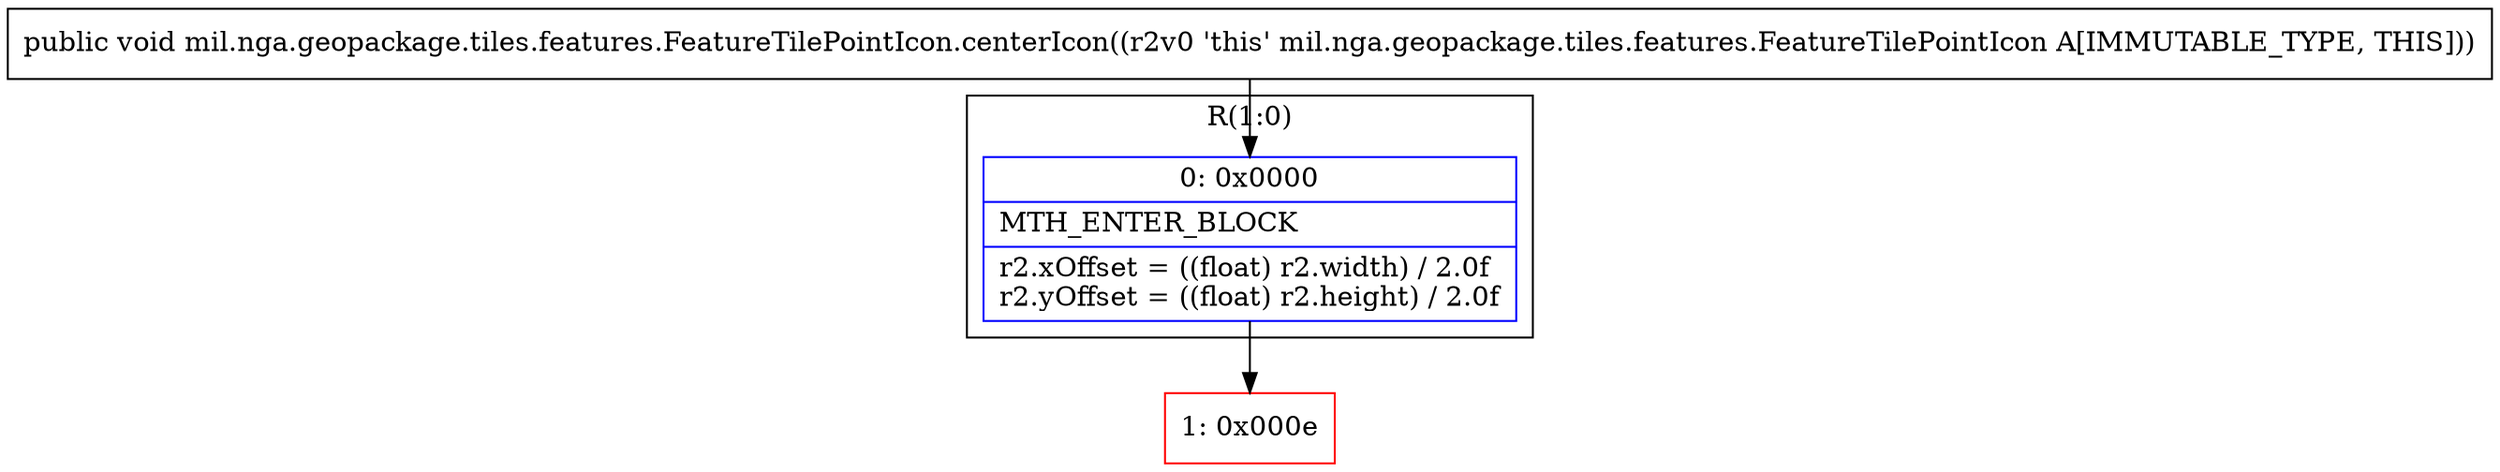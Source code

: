 digraph "CFG formil.nga.geopackage.tiles.features.FeatureTilePointIcon.centerIcon()V" {
subgraph cluster_Region_1687695075 {
label = "R(1:0)";
node [shape=record,color=blue];
Node_0 [shape=record,label="{0\:\ 0x0000|MTH_ENTER_BLOCK\l|r2.xOffset = ((float) r2.width) \/ 2.0f\lr2.yOffset = ((float) r2.height) \/ 2.0f\l}"];
}
Node_1 [shape=record,color=red,label="{1\:\ 0x000e}"];
MethodNode[shape=record,label="{public void mil.nga.geopackage.tiles.features.FeatureTilePointIcon.centerIcon((r2v0 'this' mil.nga.geopackage.tiles.features.FeatureTilePointIcon A[IMMUTABLE_TYPE, THIS])) }"];
MethodNode -> Node_0;
Node_0 -> Node_1;
}

